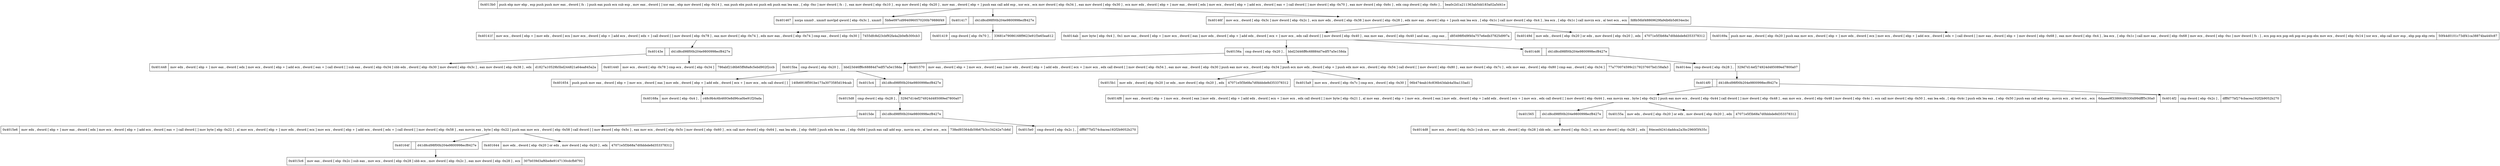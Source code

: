 digraph{
node [shape=record];
"0x4013b0"[label="0x4013b0|  push ebp
 mov ebp ,  esp
 push
 push
 mov eax ,  dword  [ fs : ]
 push eax
 push ecx
 sub esp , 
 mov eax ,  dword  [ ]
 xor eax ,  ebp
 mov dword  [ ebp -0x14 ] ,  eax
 push ebx
 push esi
 push edi
 push eax
 lea eax ,   [ ebp -0xc ]
 mov dword  [ fs : ] ,  eax
 mov dword  [ ebp -0x10 ] ,  esp
 mov dword  [ ebp -0x20 ] , 
 mov eax ,  dword  [ ebp + ]
 push eax
 call
 add esp , 
 xor ecx ,  ecx
 mov dword  [ ebp -0x34 ] ,  eax
 mov dword  [ ebp -0x30 ] ,  ecx
 mov edx ,  dword  [ ebp + ]
 mov eax ,  dword  [ edx ]
 mov ecx ,  dword  [ ebp + ]
 add ecx ,  dword  [ eax + ]
 call dword  [ ]
 mov dword  [ ebp -0x70 ] ,  eax
 mov dword  [ ebp -0x6c ] ,  edx
 cmp dword  [ ebp -0x6c ] , 
| bea0c2d1a211363ab5dd183a02a5d41e"] "0x4013b0" -> "0x401467""0x4013b0" -> "0x401417""0x4013b0" -> "0x40146f""0x401467"[label="0x401467|  xorps xmm0 ,  xmm0
 movlpd qword  [ ebp -0x3c ] ,  xmm0
| 5bfee097cd9940960570200b79886f49"] "0x401417"[label="0x401417| | d41d8cd98f00b204e9800998ecf8427e"] "0x401417" -> "0x40141f""0x401417" -> "0x401419""0x4014ab"[label="0x4014ab|  mov byte  [ ebp -0x4 ] ,  0x1
 mov eax ,  dword  [ ebp + ]
 mov ecx ,  dword  [ eax ]
 mov edx ,  dword  [ ebp + ]
 add edx ,  dword  [ ecx + ]
 mov ecx ,  edx
 call dword  [ ]
 mov dword  [ ebp -0x40 ] ,  eax
 mov eax ,  dword  [ ebp -0x40 ]
 and eax , 
 cmp eax , 
| d85498f0d9f40a757e6edb37825d997a"] "0x4014ab" -> "0x40156a""0x4014ab" -> "0x4014d6""0x40149d"[label="0x40149d|  mov edx ,  dword  [ ebp -0x20 ]
 or edx , 
 mov dword  [ ebp -0x20 ] ,  edx
| 47071e5f3b68a7d0bbbde8d353378312"] "0x40141f"[label="0x40141f|  mov ecx ,  dword  [ ebp + ]
 mov edx ,  dword  [ ecx ]
 mov ecx ,  dword  [ ebp + ]
 add ecx ,  dword  [ edx + ]
 call dword  [ ]
 mov dword  [ ebp -0x78 ] ,  eax
 mov dword  [ ebp -0x74 ] ,  edx
 mov eax ,  dword  [ ebp -0x74 ]
 cmp eax ,  dword  [ ebp -0x30 ]
| 7455dfc8d23cbf92fa4a2b0efb300cb3"] "0x40141f" -> "0x40143e""0x401419"[label="0x401419|  cmp dword  [ ebp -0x70 ] , 
| 33681e79086168f9623e91f3e65ea612"] "0x40156a"[label="0x40156a|  cmp dword  [ ebp -0x20 ] , 
| bbd23d46ff6c68884d7edf57a5e158da"] "0x40156a" -> "0x4015ba""0x40156a" -> "0x401570""0x4014d6"[label="0x4014d6| | d41d8cd98f00b204e9800998ecf8427e"] "0x4014d6" -> "0x4014ea""0x40169a"[label="0x40169a|  push
 mov eax ,  dword  [ ebp -0x20 ]
 push eax
 mov ecx ,  dword  [ ebp + ]
 mov edx ,  dword  [ ecx ]
 mov ecx ,  dword  [ ebp + ]
 add ecx ,  dword  [ edx + ]
 call dword  [ ]
 mov eax ,  dword  [ ebp + ]
 mov dword  [ ebp -0x68 ] ,  eax
 mov dword  [ ebp -0x4 ] , 
 lea ecx ,   [ ebp -0x1c ]
 call
 mov eax ,  dword  [ ebp -0x68 ]
 mov ecx ,  dword  [ ebp -0xc ]
 mov dword  [ fs : ] ,  ecx
 pop ecx
 pop edi
 pop esi
 pop ebx
 mov ecx ,  dword  [ ebp -0x14 ]
 xor ecx ,  ebp
 call
 mov esp ,  ebp
 pop ebp
 retn
| 50f44d0101c73df41ca38874ba440c87"] "0x40143e"[label="0x40143e| | d41d8cd98f00b204e9800998ecf8427e"] "0x40143e" -> "0x401448""0x40143e" -> "0x401440""0x4015ba"[label="0x4015ba|  cmp dword  [ ebp -0x20 ] , 
| bbd23d46ff6c68884d7edf57a5e158da"] "0x4015ba" -> "0x401654""0x4015ba" -> "0x4015c4""0x401570"[label="0x401570|  mov eax ,  dword  [ ebp + ]
 mov ecx ,  dword  [ eax ]
 mov edx ,  dword  [ ebp + ]
 add edx ,  dword  [ ecx + ]
 mov ecx ,  edx
 call dword  [ ]
 mov dword  [ ebp -0x54 ] ,  eax
 mov eax ,  dword  [ ebp -0x30 ]
 push eax
 mov ecx ,  dword  [ ebp -0x34 ]
 push ecx
 mov edx ,  dword  [ ebp + ]
 push edx
 mov ecx ,  dword  [ ebp -0x54 ]
 call dword  [ ]
 mov dword  [ ebp -0x80 ] ,  eax
 mov dword  [ ebp -0x7c ] ,  edx
 mov eax ,  dword  [ ebp -0x80 ]
 cmp eax ,  dword  [ ebp -0x34 ]
| 77a770074599c2179237607bd158afa3"] "0x401570" -> "0x4015b1""0x401570" -> "0x4015a9""0x4014ea"[label="0x4014ea|  cmp dword  [ ebp -0x28 ] , 
| 329d7d14ef274924d485089ed7800a07"] "0x4014ea" -> "0x4014f0""0x401448"[label="0x401448|  mov edx ,  dword  [ ebp + ]
 mov eax ,  dword  [ edx ]
 mov ecx ,  dword  [ ebp + ]
 add ecx ,  dword  [ eax + ]
 call dword  [ ]
 sub eax ,  dword  [ ebp -0x34 ]
 sbb edx ,  dword  [ ebp -0x30 ]
 mov dword  [ ebp -0x3c ] ,  eax
 mov dword  [ ebp -0x38 ] ,  edx
| d1827a10529b5bd244821a64ea845a2a"] "0x401440"[label="0x401440|  mov ecx ,  dword  [ ebp -0x78 ]
 cmp ecx ,  dword  [ ebp -0x34 ]
| 786abf21d6b65ff48a8c5ebd902f2ccb"] "0x401654"[label="0x401654|  push
 push
 mov eax ,  dword  [ ebp + ]
 mov ecx ,  dword  [ eax ]
 mov edx ,  dword  [ ebp + ]
 add edx ,  dword  [ ecx + ]
 mov ecx ,  edx
 call dword  [ ]
| 140b6918f591be173a3073585d194cab"] "0x401654" -> "0x40168a""0x4015c4"[label="0x4015c4| | d41d8cd98f00b204e9800998ecf8427e"] "0x4015c4" -> "0x4015d8""0x4015b1"[label="0x4015b1|  mov edx ,  dword  [ ebp -0x20 ]
 or edx , 
 mov dword  [ ebp -0x20 ] ,  edx
| 47071e5f3b68a7d0bbbde8d353378312"] "0x4015a9"[label="0x4015a9|  mov ecx ,  dword  [ ebp -0x7c ]
 cmp ecx ,  dword  [ ebp -0x30 ]
| 06b474eab16c836b43dab4a5ba133ad1"] "0x4014f0"[label="0x4014f0| | d41d8cd98f00b204e9800998ecf8427e"] "0x4014f0" -> "0x4014f8""0x4014f0" -> "0x4014f2""0x40146f"[label="0x40146f|  mov ecx ,  dword  [ ebp -0x3c ]
 mov dword  [ ebp -0x2c ] ,  ecx
 mov edx ,  dword  [ ebp -0x38 ]
 mov dword  [ ebp -0x28 ] ,  edx
 mov eax ,  dword  [ ebp + ]
 push eax
 lea ecx ,   [ ebp -0x1c ]
 call
 mov dword  [ ebp -0x4 ] , 
 lea ecx ,   [ ebp -0x1c ]
 call
 movzx ecx ,  al
 test ecx ,  ecx
| fd8b56bf48869629fa9db6b5d634ecbc"] "0x40146f" -> "0x4014ab""0x40146f" -> "0x40149d""0x40146f" -> "0x40169a""0x40168a"[label="0x40168a|  mov dword  [ ebp -0x4 ] , 
| c48c9b4c6b4693e8d96ca0be91f20ada"] "0x4015d8"[label="0x4015d8|  cmp dword  [ ebp -0x28 ] , 
| 329d7d14ef274924d485089ed7800a07"] "0x4015d8" -> "0x4015de""0x4014f8"[label="0x4014f8|  mov eax ,  dword  [ ebp + ]
 mov ecx ,  dword  [ eax ]
 mov edx ,  dword  [ ebp + ]
 add edx ,  dword  [ ecx + ]
 mov ecx ,  edx
 call dword  [ ]
 mov byte  [ ebp -0x21 ] ,  al
 mov eax ,  dword  [ ebp + ]
 mov ecx ,  dword  [ eax ]
 mov edx ,  dword  [ ebp + ]
 add edx ,  dword  [ ecx + ]
 mov ecx ,  edx
 call dword  [ ]
 mov dword  [ ebp -0x44 ] ,  eax
 movzx eax ,  byte  [ ebp -0x21 ]
 push eax
 mov ecx ,  dword  [ ebp -0x44 ]
 call dword  [ ]
 mov dword  [ ebp -0x48 ] ,  eax
 mov ecx ,  dword  [ ebp -0x48 ]
 mov dword  [ ebp -0x4c ] ,  ecx
 call
 mov dword  [ ebp -0x50 ] ,  eax
 lea edx ,   [ ebp -0x4c ]
 push edx
 lea eax ,   [ ebp -0x50 ]
 push eax
 call
 add esp , 
 movzx ecx ,  al
 test ecx ,  ecx
| 6daaee9f338664f6330d99dfff5c30a0"] "0x4014f8" -> "0x401565""0x4014f8" -> "0x40155a""0x4014f2"[label="0x4014f2|  cmp dword  [ ebp -0x2c ] , 
| dfffd77bf274cbacea192f2b9052b270"] "0x4015de"[label="0x4015de| | d41d8cd98f00b204e9800998ecf8427e"] "0x4015de" -> "0x4015e6""0x4015de" -> "0x4015e0""0x401565"[label="0x401565| | d41d8cd98f00b204e9800998ecf8427e"] "0x401565" -> "0x4014d8""0x40155a"[label="0x40155a|  mov edx ,  dword  [ ebp -0x20 ]
 or edx , 
 mov dword  [ ebp -0x20 ] ,  edx
| 47071e5f3b68a7d0bbbde8d353378312"] "0x4015e6"[label="0x4015e6|  mov edx ,  dword  [ ebp + ]
 mov eax ,  dword  [ edx ]
 mov ecx ,  dword  [ ebp + ]
 add ecx ,  dword  [ eax + ]
 call dword  [ ]
 mov byte  [ ebp -0x22 ] ,  al
 mov ecx ,  dword  [ ebp + ]
 mov edx ,  dword  [ ecx ]
 mov ecx ,  dword  [ ebp + ]
 add ecx ,  dword  [ edx + ]
 call dword  [ ]
 mov dword  [ ebp -0x58 ] ,  eax
 movzx eax ,  byte  [ ebp -0x22 ]
 push eax
 mov ecx ,  dword  [ ebp -0x58 ]
 call dword  [ ]
 mov dword  [ ebp -0x5c ] ,  eax
 mov ecx ,  dword  [ ebp -0x5c ]
 mov dword  [ ebp -0x60 ] ,  ecx
 call
 mov dword  [ ebp -0x64 ] ,  eax
 lea edx ,   [ ebp -0x60 ]
 push edx
 lea eax ,   [ ebp -0x64 ]
 push eax
 call
 add esp , 
 movzx ecx ,  al
 test ecx ,  ecx
| 738ed93364db59b67b3cc34242e7cb6d"] "0x4015e6" -> "0x40164f""0x4015e6" -> "0x401644""0x4015e0"[label="0x4015e0|  cmp dword  [ ebp -0x2c ] , 
| dfffd77bf274cbacea192f2b9052b270"] "0x4014d8"[label="0x4014d8|  mov ecx ,  dword  [ ebp -0x2c ]
 sub ecx , 
 mov edx ,  dword  [ ebp -0x28 ]
 sbb edx , 
 mov dword  [ ebp -0x2c ] ,  ecx
 mov dword  [ ebp -0x28 ] ,  edx
| 84eced4241daddca2a3bc2960f3f435c"] "0x40164f"[label="0x40164f| | d41d8cd98f00b204e9800998ecf8427e"] "0x40164f" -> "0x4015c6""0x401644"[label="0x401644|  mov edx ,  dword  [ ebp -0x20 ]
 or edx , 
 mov dword  [ ebp -0x20 ] ,  edx
| 47071e5f3b68a7d0bbbde8d353378312"] "0x4015c6"[label="0x4015c6|  mov eax ,  dword  [ ebp -0x2c ]
 sub eax , 
 mov ecx ,  dword  [ ebp -0x28 ]
 sbb ecx , 
 mov dword  [ ebp -0x2c ] ,  eax
 mov dword  [ ebp -0x28 ] ,  ecx
| 307b039d3af6be8e9147130cdcfb8792"] }